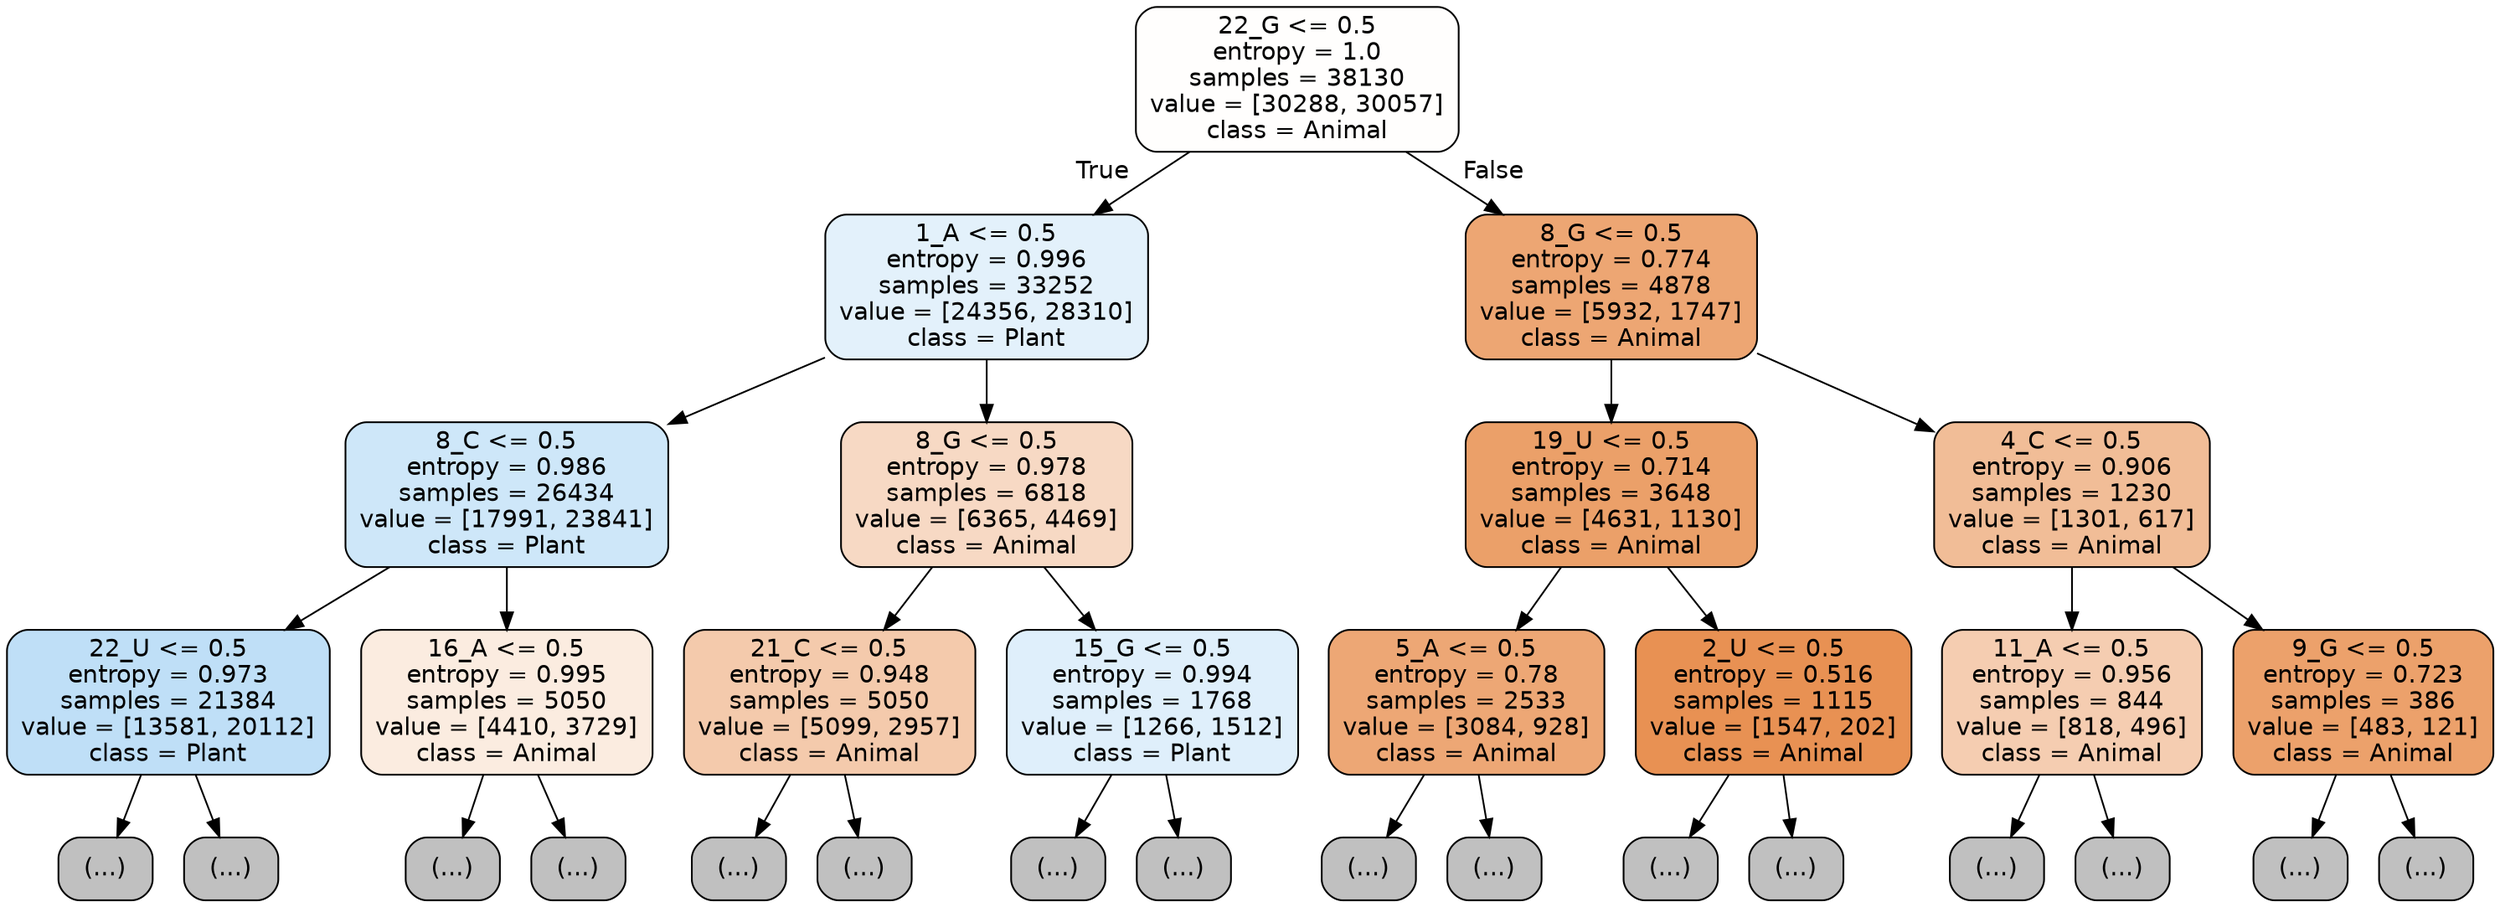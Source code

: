 digraph Tree {
node [shape=box, style="filled, rounded", color="black", fontname="helvetica"] ;
edge [fontname="helvetica"] ;
0 [label="22_G <= 0.5\nentropy = 1.0\nsamples = 38130\nvalue = [30288, 30057]\nclass = Animal", fillcolor="#fffefd"] ;
1 [label="1_A <= 0.5\nentropy = 0.996\nsamples = 33252\nvalue = [24356, 28310]\nclass = Plant", fillcolor="#e3f1fb"] ;
0 -> 1 [labeldistance=2.5, labelangle=45, headlabel="True"] ;
2 [label="8_C <= 0.5\nentropy = 0.986\nsamples = 26434\nvalue = [17991, 23841]\nclass = Plant", fillcolor="#cee7f9"] ;
1 -> 2 ;
3 [label="22_U <= 0.5\nentropy = 0.973\nsamples = 21384\nvalue = [13581, 20112]\nclass = Plant", fillcolor="#bfdff7"] ;
2 -> 3 ;
4 [label="(...)", fillcolor="#C0C0C0"] ;
3 -> 4 ;
7705 [label="(...)", fillcolor="#C0C0C0"] ;
3 -> 7705 ;
8882 [label="16_A <= 0.5\nentropy = 0.995\nsamples = 5050\nvalue = [4410, 3729]\nclass = Animal", fillcolor="#fbece0"] ;
2 -> 8882 ;
8883 [label="(...)", fillcolor="#C0C0C0"] ;
8882 -> 8883 ;
10884 [label="(...)", fillcolor="#C0C0C0"] ;
8882 -> 10884 ;
11499 [label="8_G <= 0.5\nentropy = 0.978\nsamples = 6818\nvalue = [6365, 4469]\nclass = Animal", fillcolor="#f7d9c4"] ;
1 -> 11499 ;
11500 [label="21_C <= 0.5\nentropy = 0.948\nsamples = 5050\nvalue = [5099, 2957]\nclass = Animal", fillcolor="#f4caac"] ;
11499 -> 11500 ;
11501 [label="(...)", fillcolor="#C0C0C0"] ;
11500 -> 11501 ;
13652 [label="(...)", fillcolor="#C0C0C0"] ;
11500 -> 13652 ;
14187 [label="15_G <= 0.5\nentropy = 0.994\nsamples = 1768\nvalue = [1266, 1512]\nclass = Plant", fillcolor="#dfeffb"] ;
11499 -> 14187 ;
14188 [label="(...)", fillcolor="#C0C0C0"] ;
14187 -> 14188 ;
14819 [label="(...)", fillcolor="#C0C0C0"] ;
14187 -> 14819 ;
15082 [label="8_G <= 0.5\nentropy = 0.774\nsamples = 4878\nvalue = [5932, 1747]\nclass = Animal", fillcolor="#eda673"] ;
0 -> 15082 [labeldistance=2.5, labelangle=-45, headlabel="False"] ;
15083 [label="19_U <= 0.5\nentropy = 0.714\nsamples = 3648\nvalue = [4631, 1130]\nclass = Animal", fillcolor="#eba069"] ;
15082 -> 15083 ;
15084 [label="5_A <= 0.5\nentropy = 0.78\nsamples = 2533\nvalue = [3084, 928]\nclass = Animal", fillcolor="#eda775"] ;
15083 -> 15084 ;
15085 [label="(...)", fillcolor="#C0C0C0"] ;
15084 -> 15085 ;
15906 [label="(...)", fillcolor="#C0C0C0"] ;
15084 -> 15906 ;
16189 [label="2_U <= 0.5\nentropy = 0.516\nsamples = 1115\nvalue = [1547, 202]\nclass = Animal", fillcolor="#e89153"] ;
15083 -> 16189 ;
16190 [label="(...)", fillcolor="#C0C0C0"] ;
16189 -> 16190 ;
16425 [label="(...)", fillcolor="#C0C0C0"] ;
16189 -> 16425 ;
16518 [label="4_C <= 0.5\nentropy = 0.906\nsamples = 1230\nvalue = [1301, 617]\nclass = Animal", fillcolor="#f1bd97"] ;
15082 -> 16518 ;
16519 [label="11_A <= 0.5\nentropy = 0.956\nsamples = 844\nvalue = [818, 496]\nclass = Animal", fillcolor="#f5cdb1"] ;
16518 -> 16519 ;
16520 [label="(...)", fillcolor="#C0C0C0"] ;
16519 -> 16520 ;
16843 [label="(...)", fillcolor="#C0C0C0"] ;
16519 -> 16843 ;
16962 [label="9_G <= 0.5\nentropy = 0.723\nsamples = 386\nvalue = [483, 121]\nclass = Animal", fillcolor="#eca16b"] ;
16518 -> 16962 ;
16963 [label="(...)", fillcolor="#C0C0C0"] ;
16962 -> 16963 ;
17050 [label="(...)", fillcolor="#C0C0C0"] ;
16962 -> 17050 ;
}